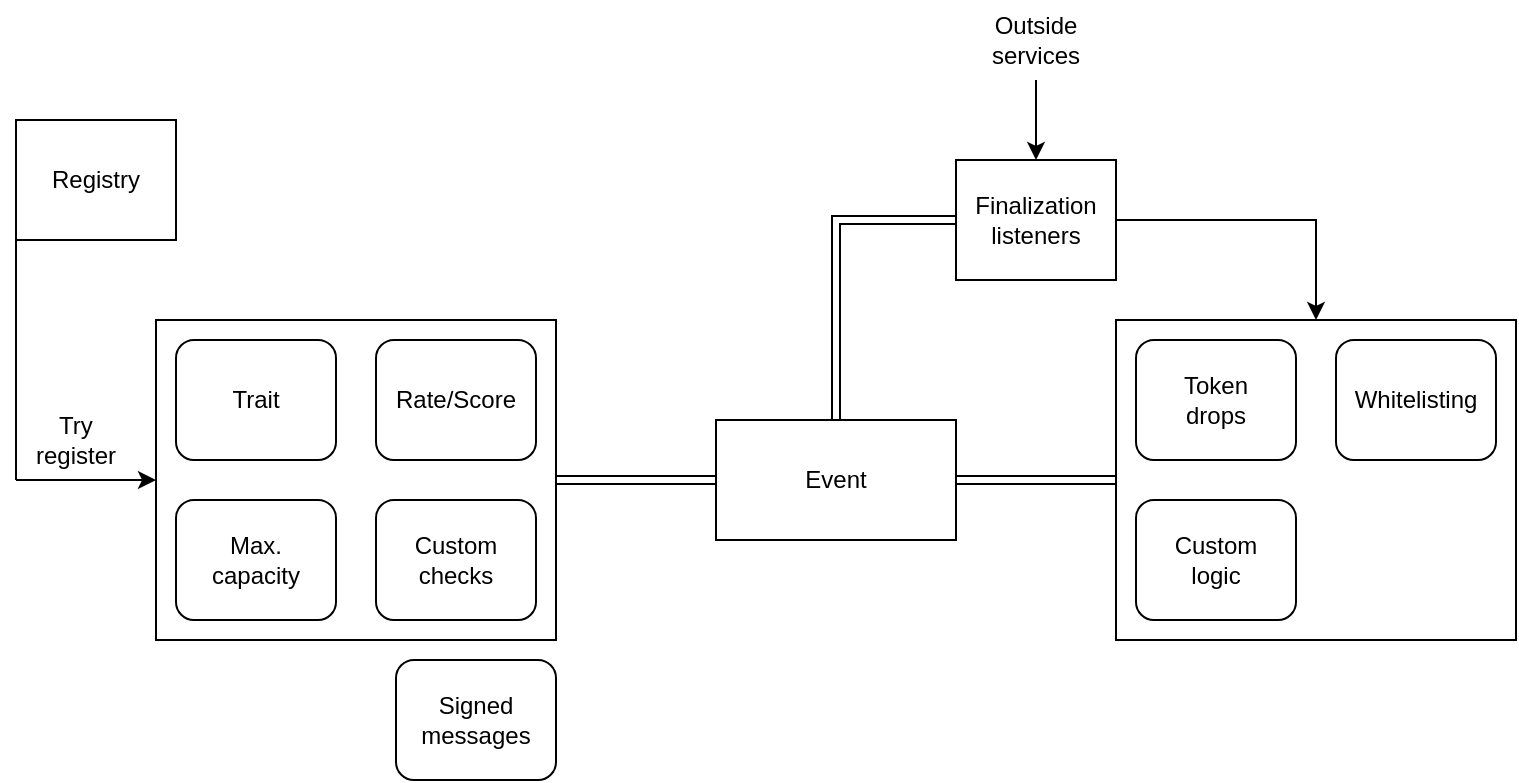 <mxfile version="22.0.4" type="device">
  <diagram name="Page-1" id="iOarPkrPNDnivgPdAuhk">
    <mxGraphModel dx="1050" dy="566" grid="1" gridSize="10" guides="1" tooltips="1" connect="1" arrows="1" fold="1" page="1" pageScale="1" pageWidth="850" pageHeight="1100" math="0" shadow="0">
      <root>
        <mxCell id="0" />
        <mxCell id="1" parent="0" />
        <mxCell id="aZyy6RtrpkrhqAiJ_Z7c-19" style="edgeStyle=orthogonalEdgeStyle;rounded=0;orthogonalLoop=1;jettySize=auto;html=1;exitX=1;exitY=0.5;exitDx=0;exitDy=0;entryX=0;entryY=0.5;entryDx=0;entryDy=0;shape=link;" edge="1" parent="1" source="aZyy6RtrpkrhqAiJ_Z7c-1" target="aZyy6RtrpkrhqAiJ_Z7c-9">
          <mxGeometry relative="1" as="geometry" />
        </mxCell>
        <mxCell id="aZyy6RtrpkrhqAiJ_Z7c-24" style="edgeStyle=orthogonalEdgeStyle;rounded=0;orthogonalLoop=1;jettySize=auto;html=1;exitX=0.5;exitY=0;exitDx=0;exitDy=0;entryX=0;entryY=0.5;entryDx=0;entryDy=0;shape=link;" edge="1" parent="1" source="aZyy6RtrpkrhqAiJ_Z7c-1" target="aZyy6RtrpkrhqAiJ_Z7c-20">
          <mxGeometry relative="1" as="geometry" />
        </mxCell>
        <mxCell id="aZyy6RtrpkrhqAiJ_Z7c-1" value="Event" style="rounded=0;whiteSpace=wrap;html=1;" vertex="1" parent="1">
          <mxGeometry x="360" y="210" width="120" height="60" as="geometry" />
        </mxCell>
        <mxCell id="aZyy6RtrpkrhqAiJ_Z7c-17" style="edgeStyle=orthogonalEdgeStyle;rounded=0;orthogonalLoop=1;jettySize=auto;html=1;exitX=1;exitY=0.5;exitDx=0;exitDy=0;entryX=0;entryY=0.5;entryDx=0;entryDy=0;shape=link;" edge="1" parent="1" source="aZyy6RtrpkrhqAiJ_Z7c-8" target="aZyy6RtrpkrhqAiJ_Z7c-1">
          <mxGeometry relative="1" as="geometry" />
        </mxCell>
        <mxCell id="aZyy6RtrpkrhqAiJ_Z7c-8" value="" style="rounded=0;whiteSpace=wrap;html=1;" vertex="1" parent="1">
          <mxGeometry x="80" y="160" width="200" height="160" as="geometry" />
        </mxCell>
        <mxCell id="aZyy6RtrpkrhqAiJ_Z7c-10" value="Trait" style="rounded=1;whiteSpace=wrap;html=1;" vertex="1" parent="1">
          <mxGeometry x="90" y="170" width="80" height="60" as="geometry" />
        </mxCell>
        <mxCell id="aZyy6RtrpkrhqAiJ_Z7c-11" value="Rate/Score" style="rounded=1;whiteSpace=wrap;html=1;" vertex="1" parent="1">
          <mxGeometry x="190" y="170" width="80" height="60" as="geometry" />
        </mxCell>
        <mxCell id="aZyy6RtrpkrhqAiJ_Z7c-9" value="" style="rounded=0;whiteSpace=wrap;html=1;" vertex="1" parent="1">
          <mxGeometry x="560" y="160" width="200" height="160" as="geometry" />
        </mxCell>
        <mxCell id="aZyy6RtrpkrhqAiJ_Z7c-12" value="Max. &lt;br&gt;capacity" style="rounded=1;whiteSpace=wrap;html=1;" vertex="1" parent="1">
          <mxGeometry x="90" y="250" width="80" height="60" as="geometry" />
        </mxCell>
        <mxCell id="aZyy6RtrpkrhqAiJ_Z7c-13" value="Custom&lt;br&gt;checks" style="rounded=1;whiteSpace=wrap;html=1;" vertex="1" parent="1">
          <mxGeometry x="190" y="250" width="80" height="60" as="geometry" />
        </mxCell>
        <mxCell id="aZyy6RtrpkrhqAiJ_Z7c-5" value="Token &lt;br&gt;drops" style="rounded=1;whiteSpace=wrap;html=1;" vertex="1" parent="1">
          <mxGeometry x="570" y="170" width="80" height="60" as="geometry" />
        </mxCell>
        <mxCell id="aZyy6RtrpkrhqAiJ_Z7c-14" value="Whitelisting" style="rounded=1;whiteSpace=wrap;html=1;" vertex="1" parent="1">
          <mxGeometry x="670" y="170" width="80" height="60" as="geometry" />
        </mxCell>
        <mxCell id="aZyy6RtrpkrhqAiJ_Z7c-15" value="Custom&lt;br&gt;logic" style="rounded=1;whiteSpace=wrap;html=1;" vertex="1" parent="1">
          <mxGeometry x="570" y="250" width="80" height="60" as="geometry" />
        </mxCell>
        <mxCell id="aZyy6RtrpkrhqAiJ_Z7c-16" value="" style="endArrow=classic;html=1;rounded=0;entryX=0;entryY=0.5;entryDx=0;entryDy=0;" edge="1" parent="1" target="aZyy6RtrpkrhqAiJ_Z7c-8">
          <mxGeometry width="50" height="50" relative="1" as="geometry">
            <mxPoint x="10" y="240" as="sourcePoint" />
            <mxPoint x="70" y="190" as="targetPoint" />
          </mxGeometry>
        </mxCell>
        <mxCell id="aZyy6RtrpkrhqAiJ_Z7c-25" style="edgeStyle=orthogonalEdgeStyle;rounded=0;orthogonalLoop=1;jettySize=auto;html=1;exitX=1;exitY=0.5;exitDx=0;exitDy=0;entryX=0.5;entryY=0;entryDx=0;entryDy=0;" edge="1" parent="1" source="aZyy6RtrpkrhqAiJ_Z7c-20" target="aZyy6RtrpkrhqAiJ_Z7c-9">
          <mxGeometry relative="1" as="geometry" />
        </mxCell>
        <mxCell id="aZyy6RtrpkrhqAiJ_Z7c-20" value="Finalization &lt;br&gt;listeners" style="rounded=0;whiteSpace=wrap;html=1;" vertex="1" parent="1">
          <mxGeometry x="480" y="80" width="80" height="60" as="geometry" />
        </mxCell>
        <mxCell id="aZyy6RtrpkrhqAiJ_Z7c-21" value="" style="endArrow=classic;html=1;rounded=0;entryX=0.5;entryY=0;entryDx=0;entryDy=0;" edge="1" parent="1" target="aZyy6RtrpkrhqAiJ_Z7c-20">
          <mxGeometry width="50" height="50" relative="1" as="geometry">
            <mxPoint x="520" y="40" as="sourcePoint" />
            <mxPoint x="520" y="60" as="targetPoint" />
          </mxGeometry>
        </mxCell>
        <mxCell id="aZyy6RtrpkrhqAiJ_Z7c-22" value="Outside services" style="text;html=1;strokeColor=none;fillColor=none;align=center;verticalAlign=middle;whiteSpace=wrap;rounded=0;" vertex="1" parent="1">
          <mxGeometry x="480" width="80" height="40" as="geometry" />
        </mxCell>
        <mxCell id="aZyy6RtrpkrhqAiJ_Z7c-26" value="Signed messages" style="rounded=1;whiteSpace=wrap;html=1;" vertex="1" parent="1">
          <mxGeometry x="200" y="330" width="80" height="60" as="geometry" />
        </mxCell>
        <mxCell id="aZyy6RtrpkrhqAiJ_Z7c-27" value="Try register" style="text;html=1;strokeColor=none;fillColor=none;align=center;verticalAlign=middle;whiteSpace=wrap;rounded=0;" vertex="1" parent="1">
          <mxGeometry x="10" y="200" width="60" height="40" as="geometry" />
        </mxCell>
        <mxCell id="aZyy6RtrpkrhqAiJ_Z7c-28" value="Registry" style="rounded=0;whiteSpace=wrap;html=1;" vertex="1" parent="1">
          <mxGeometry x="10" y="60" width="80" height="60" as="geometry" />
        </mxCell>
        <mxCell id="aZyy6RtrpkrhqAiJ_Z7c-30" value="" style="endArrow=none;html=1;rounded=0;entryX=0;entryY=1;entryDx=0;entryDy=0;" edge="1" parent="1" target="aZyy6RtrpkrhqAiJ_Z7c-28">
          <mxGeometry width="50" height="50" relative="1" as="geometry">
            <mxPoint x="10" y="240" as="sourcePoint" />
            <mxPoint x="40" y="120" as="targetPoint" />
          </mxGeometry>
        </mxCell>
      </root>
    </mxGraphModel>
  </diagram>
</mxfile>
